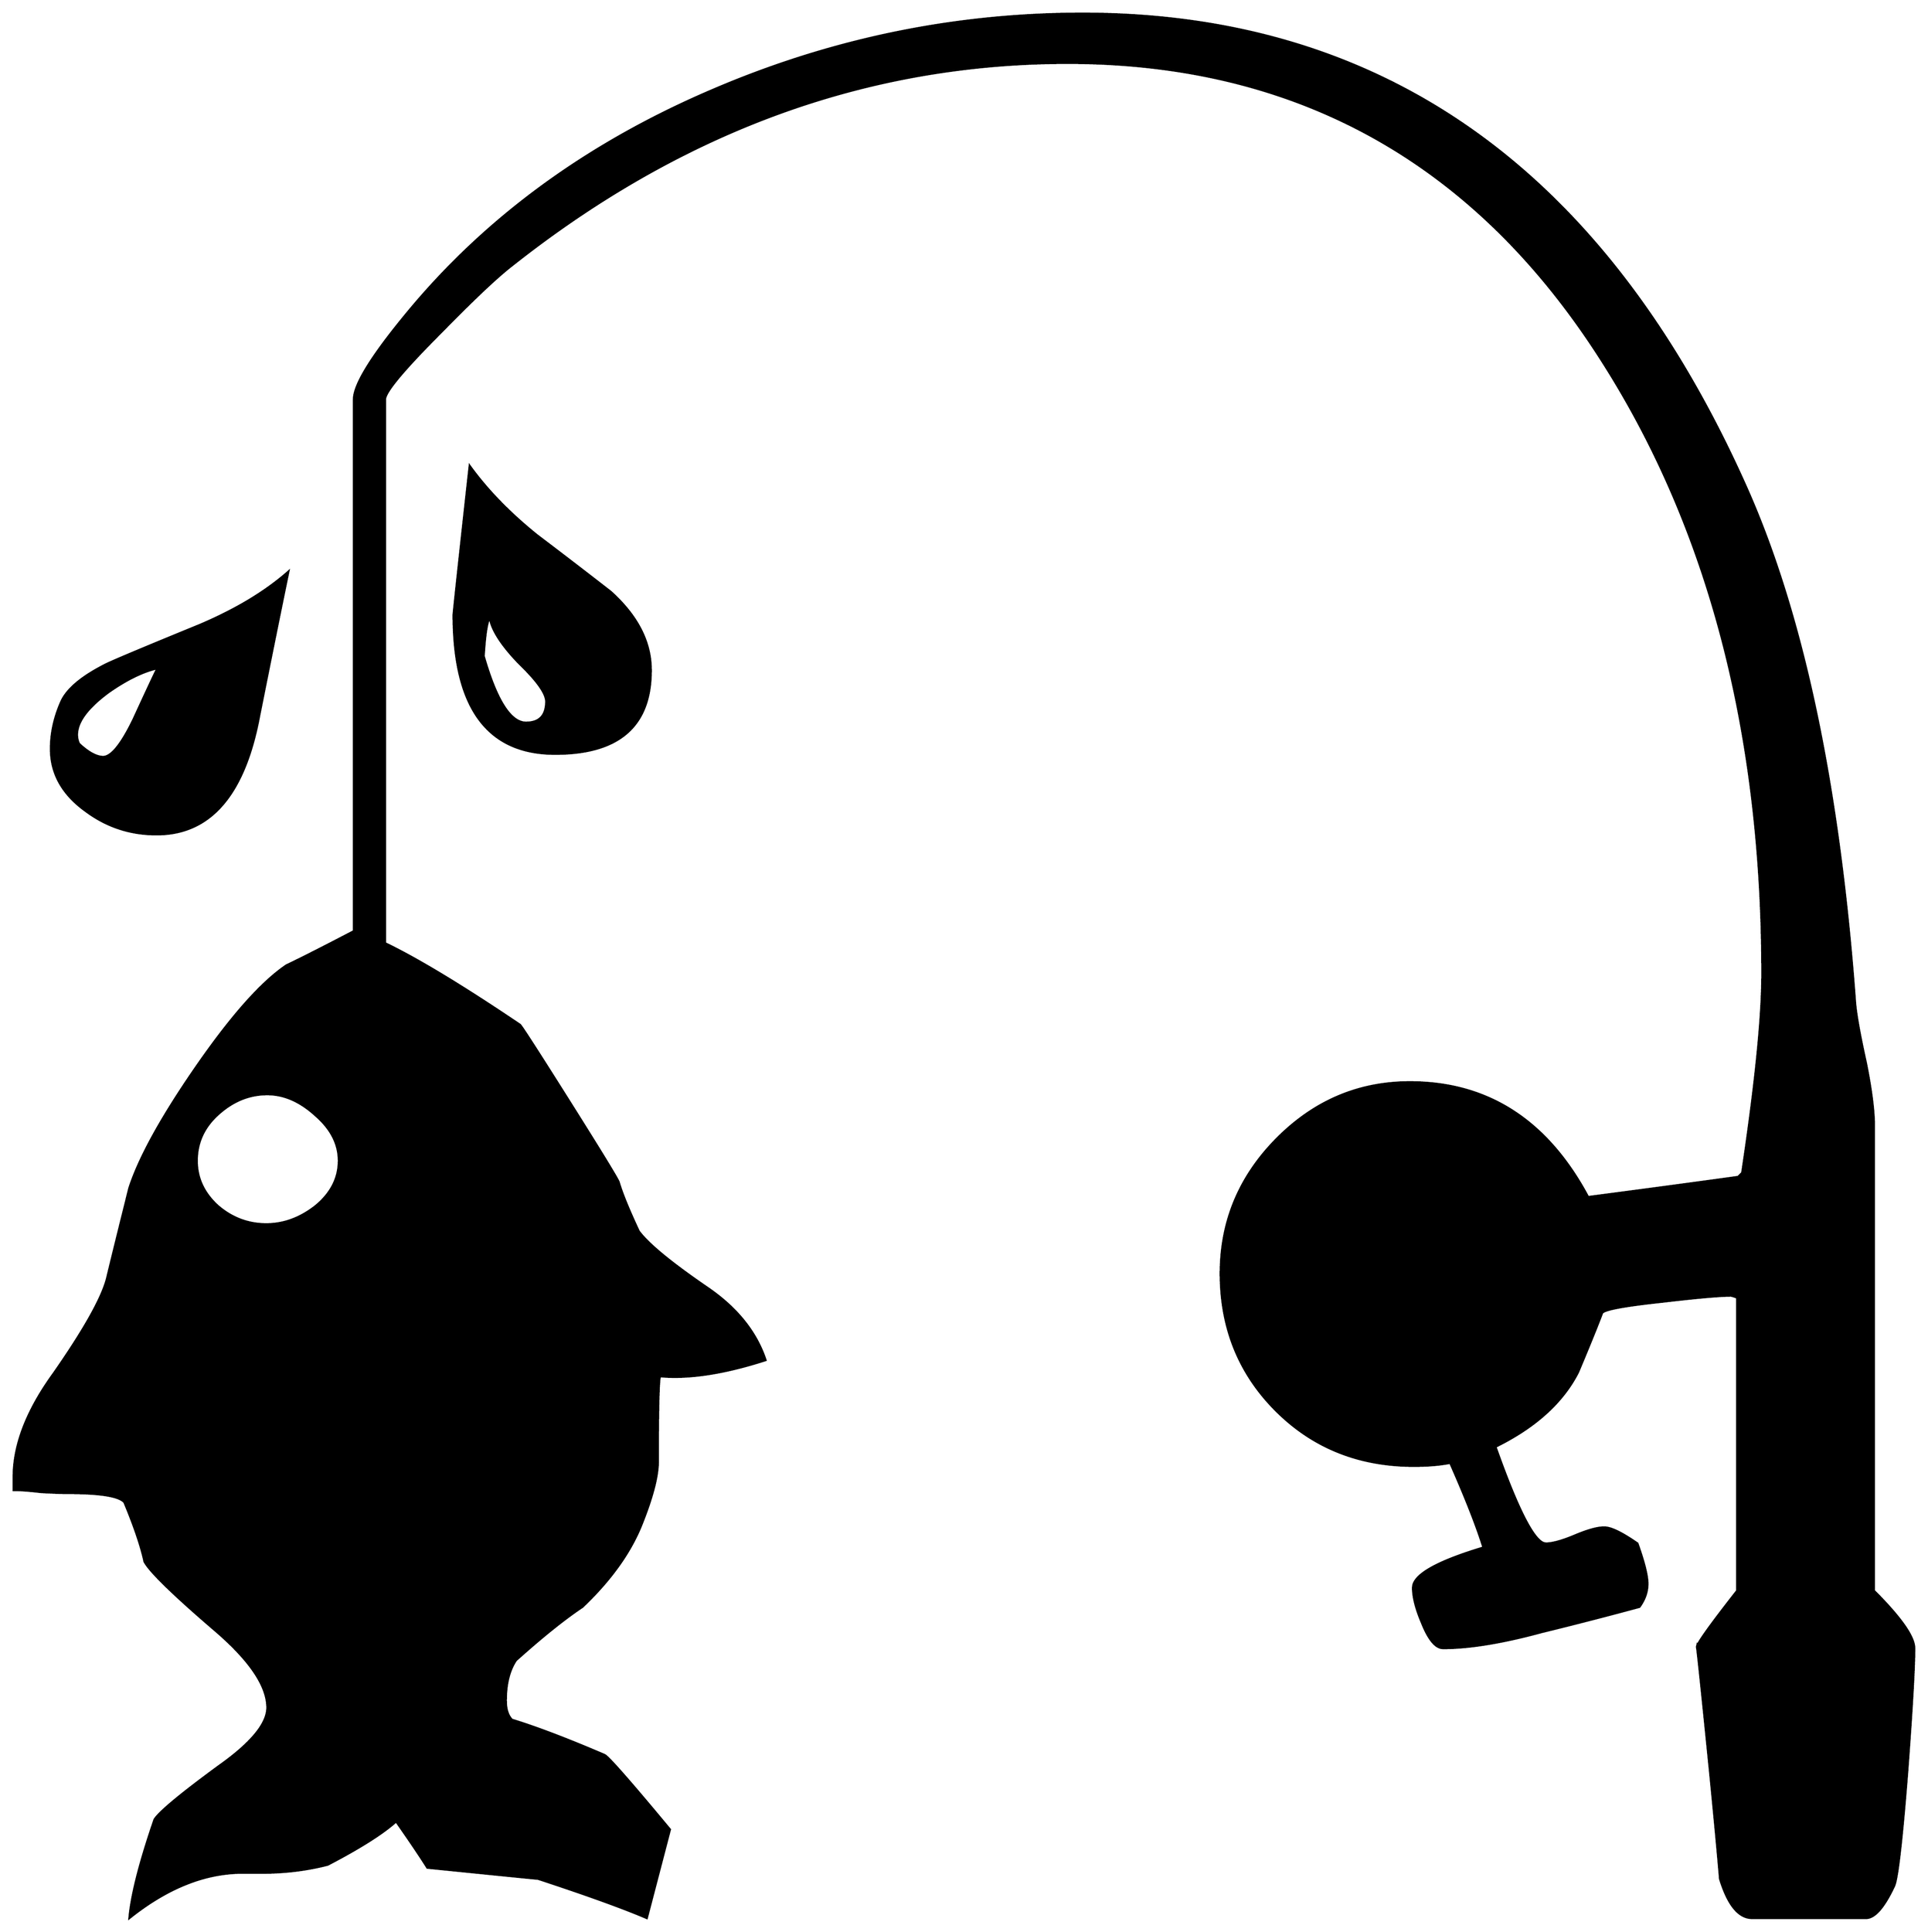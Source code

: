 


\begin{tikzpicture}[y=0.80pt, x=0.80pt, yscale=-1.0, xscale=1.0, inner sep=0pt, outer sep=0pt]
\begin{scope}[shift={(100.0,1719.0)},nonzero rule]
  \path[draw=.,fill=.,line width=1.600pt] (1970.0,82.0) .. controls
    (1970.0,101.333) and (1967.667,142.333) .. (1963.0,205.0) ..
    controls (1957.667,273.0) and (1953.333,310.667) .. (1950.0,318.0)
    .. controls (1940.0,339.333) and (1930.667,350.0) ..
    (1922.0,350.0) -- (1809.0,350.0) .. controls (1795.667,350.0)
    and (1785.0,337.0) .. (1777.0,311.0) .. controls
    (1775.0,287.0) and (1771.667,251.333) .. (1767.0,204.0) ..
    controls (1758.333,118.0) and (1754.0,77.0) .. (1754.0,81.0)
    .. controls (1754.0,77.667) and (1767.333,59.0) .. (1794.0,25.0)
    -- (1794.0,-266.0) .. controls (1792.667,-266.667) and
    (1790.667,-267.333) .. (1788.0,-268.0) .. controls
    (1776.667,-268.0) and (1754.0,-266.0) .. (1720.0,-262.0) ..
    controls (1682.667,-258.0) and (1662.667,-254.333) ..
    (1660.0,-251.0) .. controls (1654.667,-237.0) and
    (1646.667,-217.333) .. (1636.0,-192.0) .. controls
    (1620.667,-162.0) and (1593.333,-137.333) .. (1554.0,-118.0) ..
    controls (1576.667,-54.0) and (1593.333,-22.0) .. (1604.0,-22.0)
    .. controls (1610.667,-22.0) and (1620.333,-24.667) ..
    (1633.0,-30.0) .. controls (1645.667,-35.333) and (1655.333,-38.0)
    .. (1662.0,-38.0) .. controls (1668.667,-38.0) and
    (1679.667,-32.667) .. (1695.0,-22.0) .. controls (1701.667,-3.333)
    and (1705.0,10.0) .. (1705.0,18.0) .. controls (1705.0,26.0)
    and (1702.333,33.667) .. (1697.0,41.0) .. controls (1665.0,49.667)
    and (1632.667,58.0) .. (1600.0,66.0) .. controls (1560.667,76.667)
    and (1528.0,82.0) .. (1502.0,82.0) .. controls (1494.667,82.0)
    and (1487.667,73.667) .. (1481.0,57.0) .. controls (1475.0,43.0)
    and (1472.0,31.333) .. (1472.0,22.0) .. controls (1472.0,9.333)
    and (1495.333,-4.0) .. (1542.0,-18.0) .. controls
    (1535.333,-39.333) and (1524.333,-67.333) .. (1509.0,-102.0) ..
    controls (1499.0,-100.0) and (1487.0,-99.0) ..
    (1473.0,-99.0) .. controls (1418.333,-99.0) and
    (1372.667,-117.333) .. (1336.0,-154.0) .. controls
    (1299.333,-190.667) and (1281.0,-236.0) .. (1281.0,-290.0) ..
    controls (1281.0,-341.333) and (1299.333,-385.667) ..
    (1336.0,-423.0) .. controls (1373.333,-461.0) and
    (1417.667,-480.0) .. (1469.0,-480.0) .. controls
    (1546.333,-480.0) and (1605.333,-442.0) .. (1646.0,-366.0) ..
    controls (1702.0,-373.333) and (1751.667,-380.0) ..
    (1795.0,-386.0) -- (1799.0,-390.0) .. controls
    (1812.333,-478.667) and (1819.0,-544.667) .. (1819.0,-588.0) ..
    controls (1819.0,-828.667) and (1765.333,-1032.333) ..
    (1658.0,-1199.0) .. controls (1532.667,-1394.333) and
    (1356.333,-1492.0) .. (1129.0,-1492.0) .. controls
    (930.333,-1492.0) and (746.333,-1425.0) .. (577.0,-1291.0) ..
    controls (562.333,-1279.667) and (539.0,-1257.667) ..
    (507.0,-1225.0) .. controls (469.667,-1187.667) and
    (451.0,-1165.333) .. (451.0,-1158.0) -- (451.0,-618.0) ..
    controls (483.0,-602.667) and (527.667,-575.667) .. (585.0,-537.0)
    .. controls (587.0,-535.0) and (603.333,-509.667) ..
    (634.0,-461.0) .. controls (664.667,-412.333) and (681.0,-385.667)
    .. (683.0,-381.0) .. controls (686.333,-369.667) and
    (693.0,-353.333) .. (703.0,-332.0) .. controls (712.333,-319.333)
    and (735.0,-300.667) .. (771.0,-276.0) .. controls
    (800.333,-256.0) and (819.667,-232.0) .. (829.0,-204.0) ..
    controls (787.667,-190.667) and (752.667,-185.333) .. (724.0,-188.0)
    .. controls (722.667,-182.667) and (722.0,-154.333) ..
    (722.0,-103.0) .. controls (722.0,-88.333) and (716.333,-67.0)
    .. (705.0,-39.0) .. controls (693.667,-11.667) and (674.333,15.0)
    .. (647.0,41.0) .. controls (629.0,53.0) and (607.0,70.667) ..
    (581.0,94.0) .. controls (574.333,104.0) and (571.0,117.333) ..
    (571.0,134.0) .. controls (571.0,142.667) and (573.0,149.0) ..
    (577.0,153.0) .. controls (601.0,160.333) and (631.667,172.0) ..
    (669.0,188.0) .. controls (673.0,190.0) and (694.667,214.667) ..
    (734.0,262.0) -- (711.0,350.0) .. controls (687.667,340.0) and
    (651.667,327.0) .. (603.0,311.0) .. controls (602.333,311.0) and
    (565.667,307.333) .. (493.0,300.0) .. controls (486.333,289.333) and
    (476.0,274.0) .. (462.0,254.0) .. controls (448.667,266.0) and
    (426.0,280.333) .. (394.0,297.0) .. controls (373.333,302.333) and
    (351.667,305.0) .. (329.0,305.0) -- (307.0,305.0) .. controls
    (270.333,305.667) and (233.667,320.667) .. (197.0,350.0) .. controls
    (199.0,327.333) and (207.333,294.667) .. (222.0,252.0) .. controls
    (227.333,244.0) and (248.667,226.333) .. (286.0,199.0) .. controls
    (318.0,176.333) and (334.0,157.0) .. (334.0,141.0) .. controls
    (334.0,119.667) and (317.0,94.333) .. (283.0,65.0) .. controls
    (241.0,29.0) and (217.333,6.0) .. (212.0,-4.0) .. controls
    (208.667,-19.333) and (202.0,-39.0) .. (192.0,-63.0) .. controls
    (186.667,-69.0) and (168.0,-72.0) .. (136.0,-72.0) .. controls
    (130.0,-72.0) and (121.0,-72.333) .. (109.0,-73.0) .. controls
    (97.667,-74.333) and (88.667,-75.0) .. (82.0,-75.0) --
    (82.0,-88.0) .. controls (82.0,-120.0) and (95.333,-154.333) ..
    (122.0,-191.0) .. controls (152.667,-235.0) and (170.333,-266.667)
    .. (175.0,-286.0) .. controls (179.667,-305.333) and
    (187.0,-335.0) .. (197.0,-375.0) .. controls (207.0,-405.667)
    and (229.333,-446.0) .. (264.0,-496.0) .. controls
    (298.667,-546.0) and (328.333,-579.333) .. (353.0,-596.0) ..
    controls (368.333,-603.333) and (390.667,-614.667) .. (420.0,-630.0)
    -- (420.0,-1158.0) .. controls (420.0,-1172.667) and
    (438.0,-1201.667) .. (474.0,-1245.0) .. controls
    (552.0,-1339.0) and (652.667,-1412.333) .. (776.0,-1465.0) ..
    controls (894.0,-1515.667) and (1016.667,-1541.0) ..
    (1144.0,-1541.0) .. controls (1442.667,-1541.0) and
    (1662.0,-1385.0) .. (1802.0,-1073.0) .. controls
    (1858.667,-947.0) and (1895.0,-776.667) .. (1911.0,-562.0) ..
    controls (1911.667,-550.0) and (1915.333,-529.0) ..
    (1922.0,-499.0) .. controls (1927.333,-472.333) and
    (1930.0,-451.333) .. (1930.0,-436.0) -- (1930.0,25.0) ..
    controls (1956.667,51.667) and (1970.0,70.667) .. (1970.0,82.0) --
    cycle(715.0,-889.0) .. controls (715.0,-833.667) and
    (683.333,-806.0) .. (620.0,-806.0) .. controls (552.667,-806.0)
    and (519.0,-852.0) .. (519.0,-944.0) .. controls
    (519.0,-946.0) and (524.333,-995.333) .. (535.0,-1092.0) ..
    controls (552.333,-1068.0) and (574.667,-1045.0) ..
    (602.0,-1023.0) .. controls (626.667,-1004.333) and
    (651.0,-985.667) .. (675.0,-967.0) .. controls (701.667,-943.0)
    and (715.0,-917.0) .. (715.0,-889.0) -- cycle(355.0,-987.0)
    .. controls (348.333,-955.0) and (338.667,-907.333) ..
    (326.0,-844.0) .. controls (311.333,-765.333) and (277.333,-726.0)
    .. (224.0,-726.0) .. controls (198.0,-726.0) and
    (174.667,-733.667) .. (154.0,-749.0) .. controls (130.667,-765.667)
    and (119.0,-786.333) .. (119.0,-811.0) .. controls
    (119.0,-826.333) and (122.333,-841.667) .. (129.0,-857.0) ..
    controls (134.333,-869.667) and (148.667,-882.0) .. (172.0,-894.0)
    .. controls (176.667,-896.667) and (208.333,-910.0) ..
    (267.0,-934.0) .. controls (303.0,-949.333) and (332.333,-967.0)
    .. (355.0,-987.0) -- cycle(611.0,-858.0) .. controls
    (611.0,-866.0) and (602.0,-878.667) .. (584.0,-896.0) ..
    controls (566.667,-914.0) and (557.0,-929.0) .. (555.0,-941.0)
    .. controls (552.333,-937.667) and (550.333,-925.0) ..
    (549.0,-903.0) .. controls (561.667,-859.0) and (575.667,-837.0)
    .. (591.0,-837.0) .. controls (604.333,-837.0) and
    (611.0,-844.0) .. (611.0,-858.0) -- cycle(225.0,-891.0) ..
    controls (210.333,-887.667) and (194.0,-879.667) .. (176.0,-867.0)
    .. controls (155.333,-851.667) and (145.0,-837.667) ..
    (145.0,-825.0) .. controls (145.0,-821.667) and (145.667,-818.667)
    .. (147.0,-816.0) .. controls (156.333,-807.333) and
    (164.333,-803.0) .. (171.0,-803.0) .. controls (179.0,-803.0)
    and (189.0,-815.333) .. (201.0,-840.0) .. controls
    (216.333,-873.333) and (224.333,-890.333) .. (225.0,-891.0) --
    cycle(405.0,-402.0) .. controls (405.0,-418.667) and
    (397.333,-433.667) .. (382.0,-447.0) .. controls (366.667,-461.0)
    and (350.667,-468.0) .. (334.0,-468.0) .. controls
    (316.0,-468.0) and (299.667,-461.333) .. (285.0,-448.0) ..
    controls (271.0,-435.333) and (264.0,-420.0) .. (264.0,-402.0)
    .. controls (264.0,-384.667) and (271.0,-369.667) ..
    (285.0,-357.0) .. controls (299.0,-345.0) and (315.0,-339.0)
    .. (333.0,-339.0) .. controls (350.333,-339.0) and
    (366.667,-345.0) .. (382.0,-357.0) .. controls (397.333,-369.667)
    and (405.0,-384.667) .. (405.0,-402.0) -- cycle;
\end{scope}

\end{tikzpicture}

